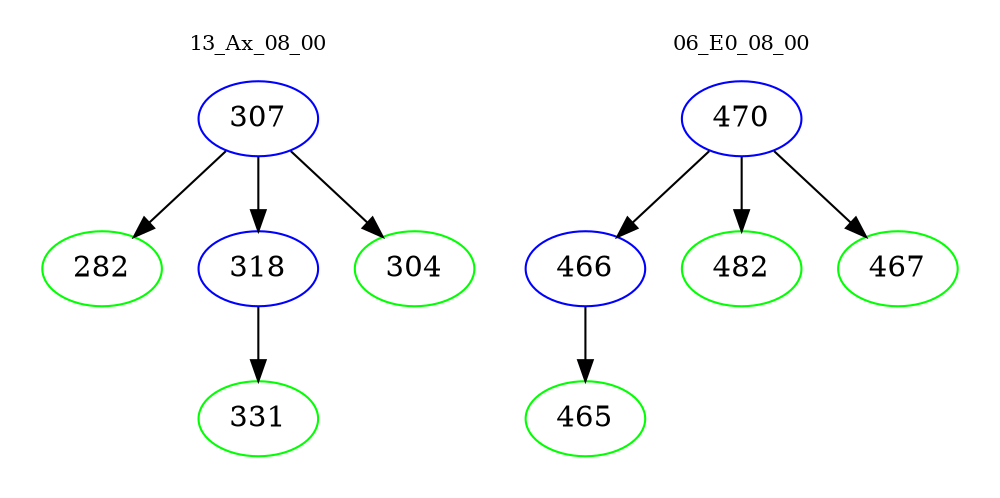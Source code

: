digraph{
subgraph cluster_0 {
color = white
label = "13_Ax_08_00";
fontsize=10;
T0_307 [label="307", color="blue"]
T0_307 -> T0_282 [color="black"]
T0_282 [label="282", color="green"]
T0_307 -> T0_318 [color="black"]
T0_318 [label="318", color="blue"]
T0_318 -> T0_331 [color="black"]
T0_331 [label="331", color="green"]
T0_307 -> T0_304 [color="black"]
T0_304 [label="304", color="green"]
}
subgraph cluster_1 {
color = white
label = "06_E0_08_00";
fontsize=10;
T1_470 [label="470", color="blue"]
T1_470 -> T1_466 [color="black"]
T1_466 [label="466", color="blue"]
T1_466 -> T1_465 [color="black"]
T1_465 [label="465", color="green"]
T1_470 -> T1_482 [color="black"]
T1_482 [label="482", color="green"]
T1_470 -> T1_467 [color="black"]
T1_467 [label="467", color="green"]
}
}
